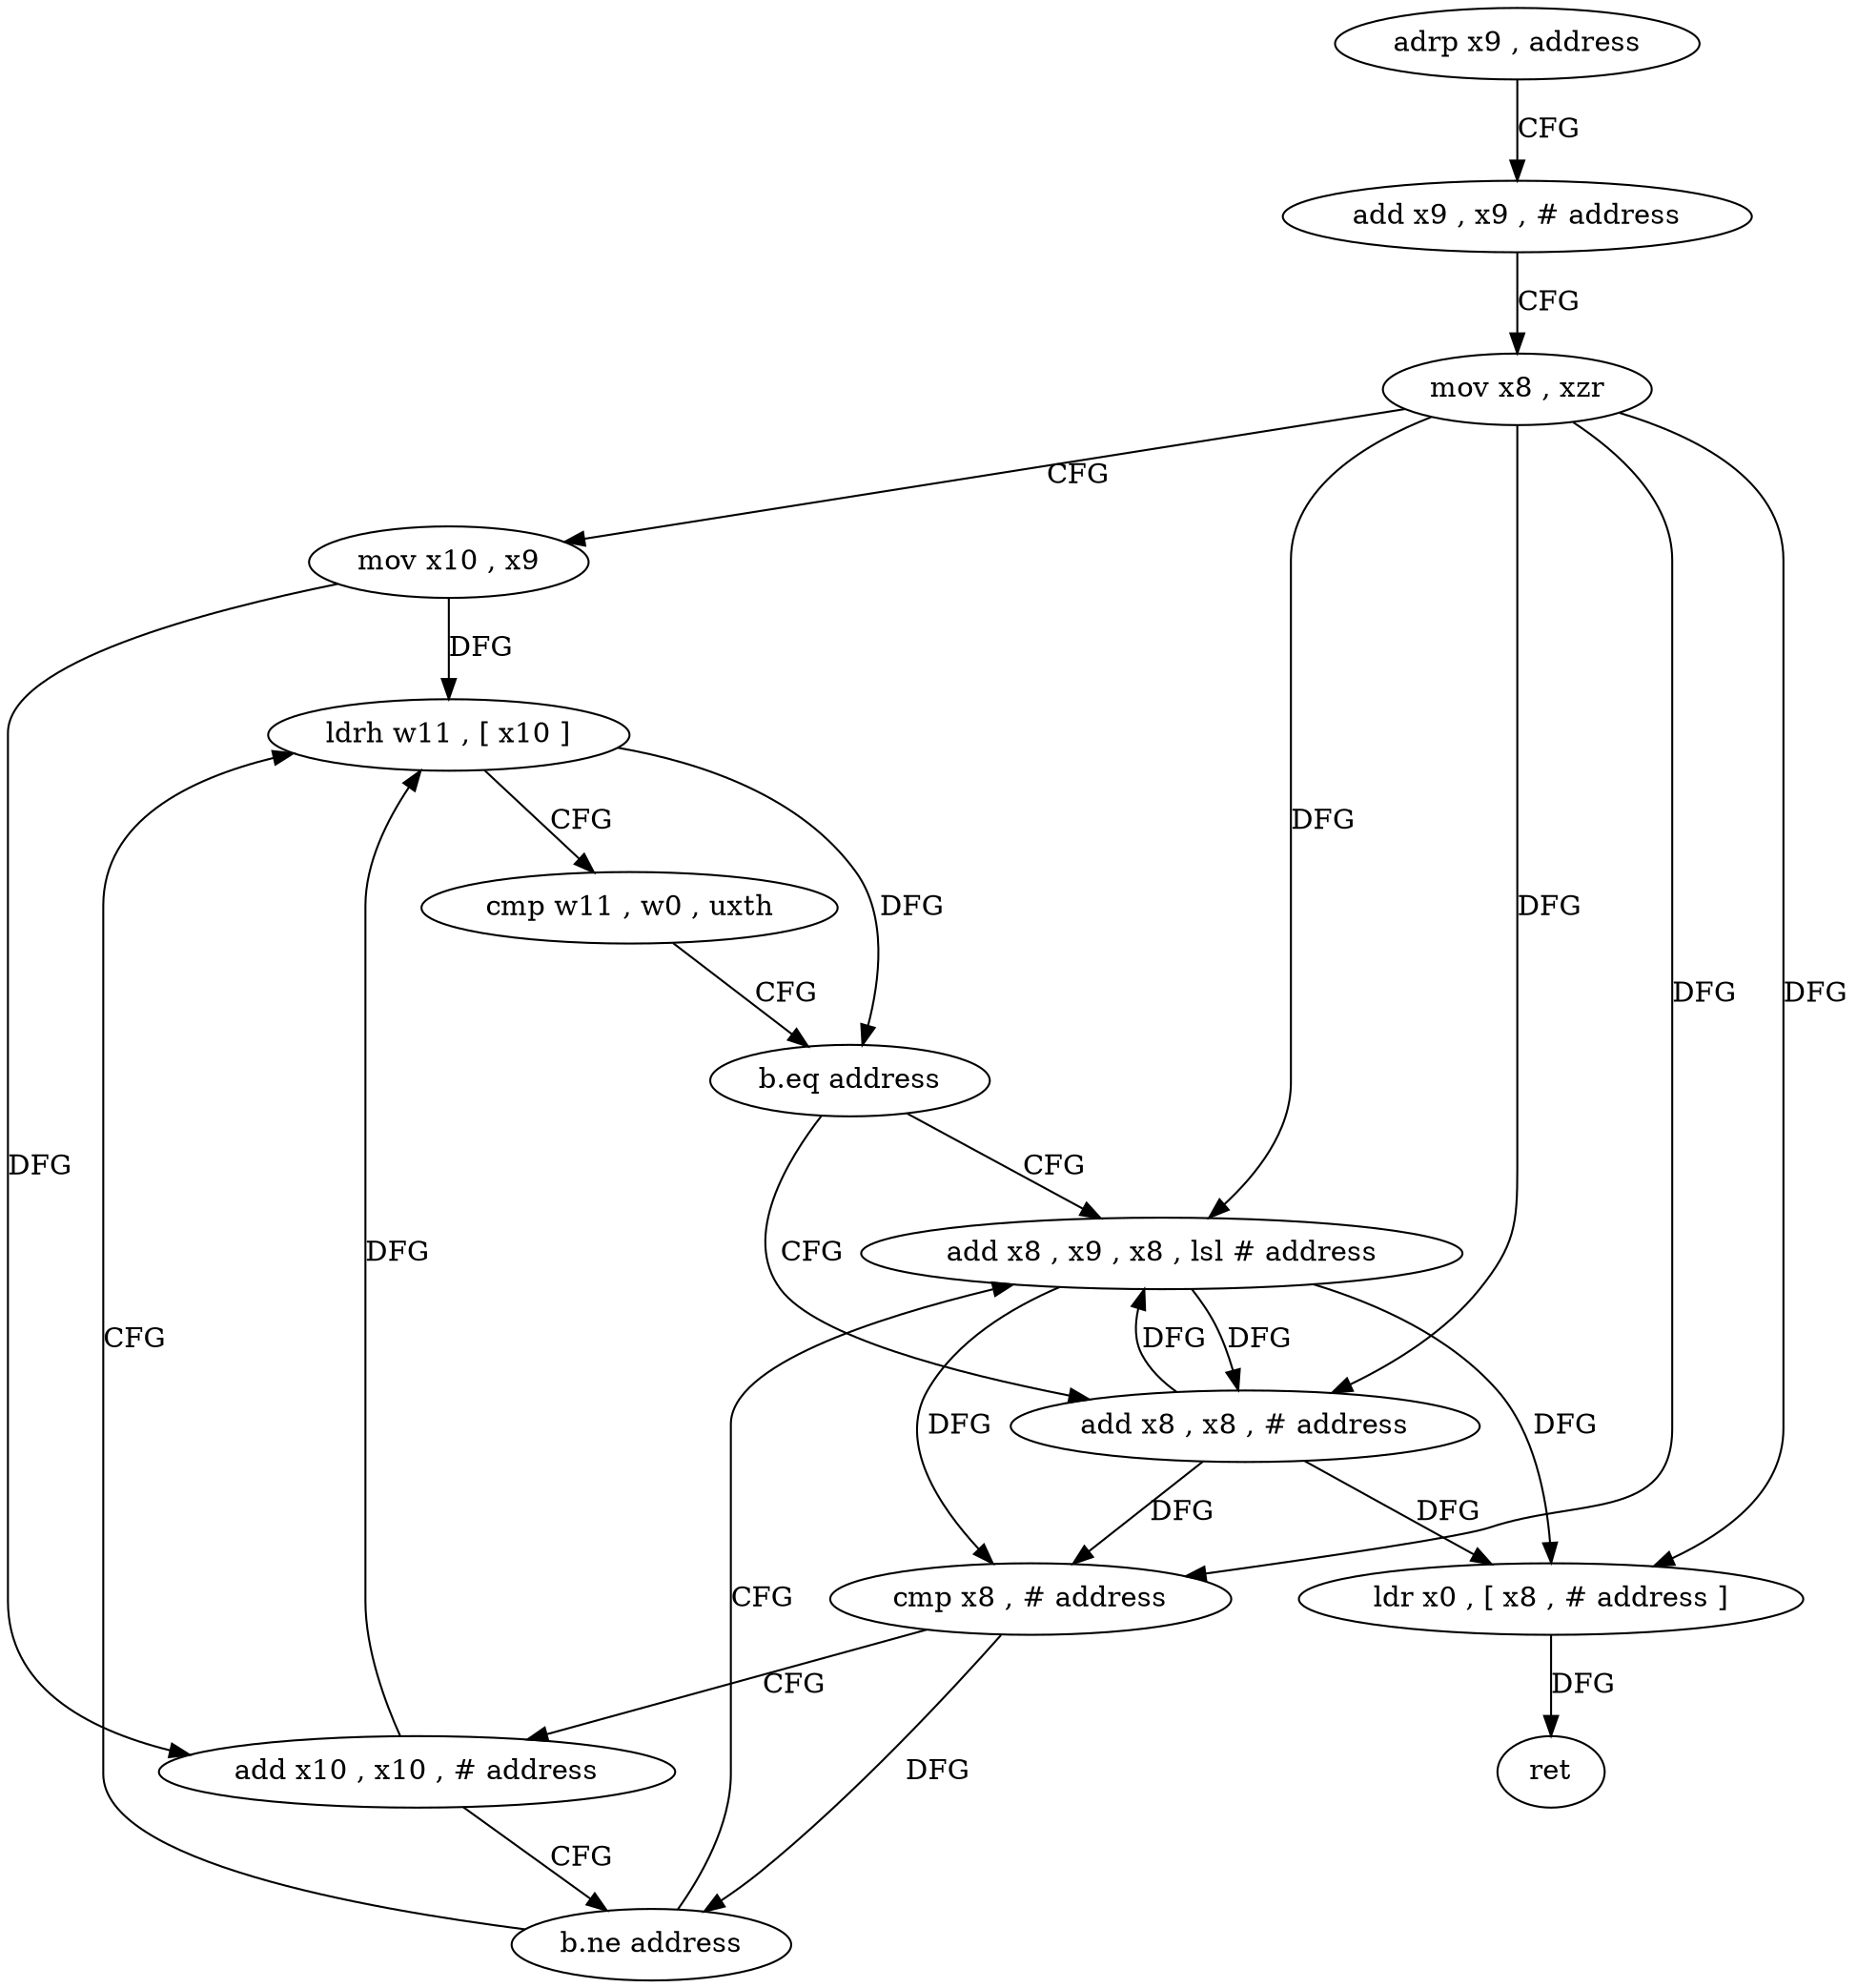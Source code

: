 digraph "func" {
"4225932" [label = "adrp x9 , address" ]
"4225936" [label = "add x9 , x9 , # address" ]
"4225940" [label = "mov x8 , xzr" ]
"4225944" [label = "mov x10 , x9" ]
"4225948" [label = "ldrh w11 , [ x10 ]" ]
"4225976" [label = "add x8 , x9 , x8 , lsl # address" ]
"4225980" [label = "ldr x0 , [ x8 , # address ]" ]
"4225984" [label = "ret" ]
"4225960" [label = "add x8 , x8 , # address" ]
"4225964" [label = "cmp x8 , # address" ]
"4225968" [label = "add x10 , x10 , # address" ]
"4225972" [label = "b.ne address" ]
"4225952" [label = "cmp w11 , w0 , uxth" ]
"4225956" [label = "b.eq address" ]
"4225932" -> "4225936" [ label = "CFG" ]
"4225936" -> "4225940" [ label = "CFG" ]
"4225940" -> "4225944" [ label = "CFG" ]
"4225940" -> "4225976" [ label = "DFG" ]
"4225940" -> "4225980" [ label = "DFG" ]
"4225940" -> "4225960" [ label = "DFG" ]
"4225940" -> "4225964" [ label = "DFG" ]
"4225944" -> "4225948" [ label = "DFG" ]
"4225944" -> "4225968" [ label = "DFG" ]
"4225948" -> "4225952" [ label = "CFG" ]
"4225948" -> "4225956" [ label = "DFG" ]
"4225976" -> "4225980" [ label = "DFG" ]
"4225976" -> "4225960" [ label = "DFG" ]
"4225976" -> "4225964" [ label = "DFG" ]
"4225980" -> "4225984" [ label = "DFG" ]
"4225960" -> "4225964" [ label = "DFG" ]
"4225960" -> "4225976" [ label = "DFG" ]
"4225960" -> "4225980" [ label = "DFG" ]
"4225964" -> "4225968" [ label = "CFG" ]
"4225964" -> "4225972" [ label = "DFG" ]
"4225968" -> "4225972" [ label = "CFG" ]
"4225968" -> "4225948" [ label = "DFG" ]
"4225972" -> "4225948" [ label = "CFG" ]
"4225972" -> "4225976" [ label = "CFG" ]
"4225952" -> "4225956" [ label = "CFG" ]
"4225956" -> "4225976" [ label = "CFG" ]
"4225956" -> "4225960" [ label = "CFG" ]
}
